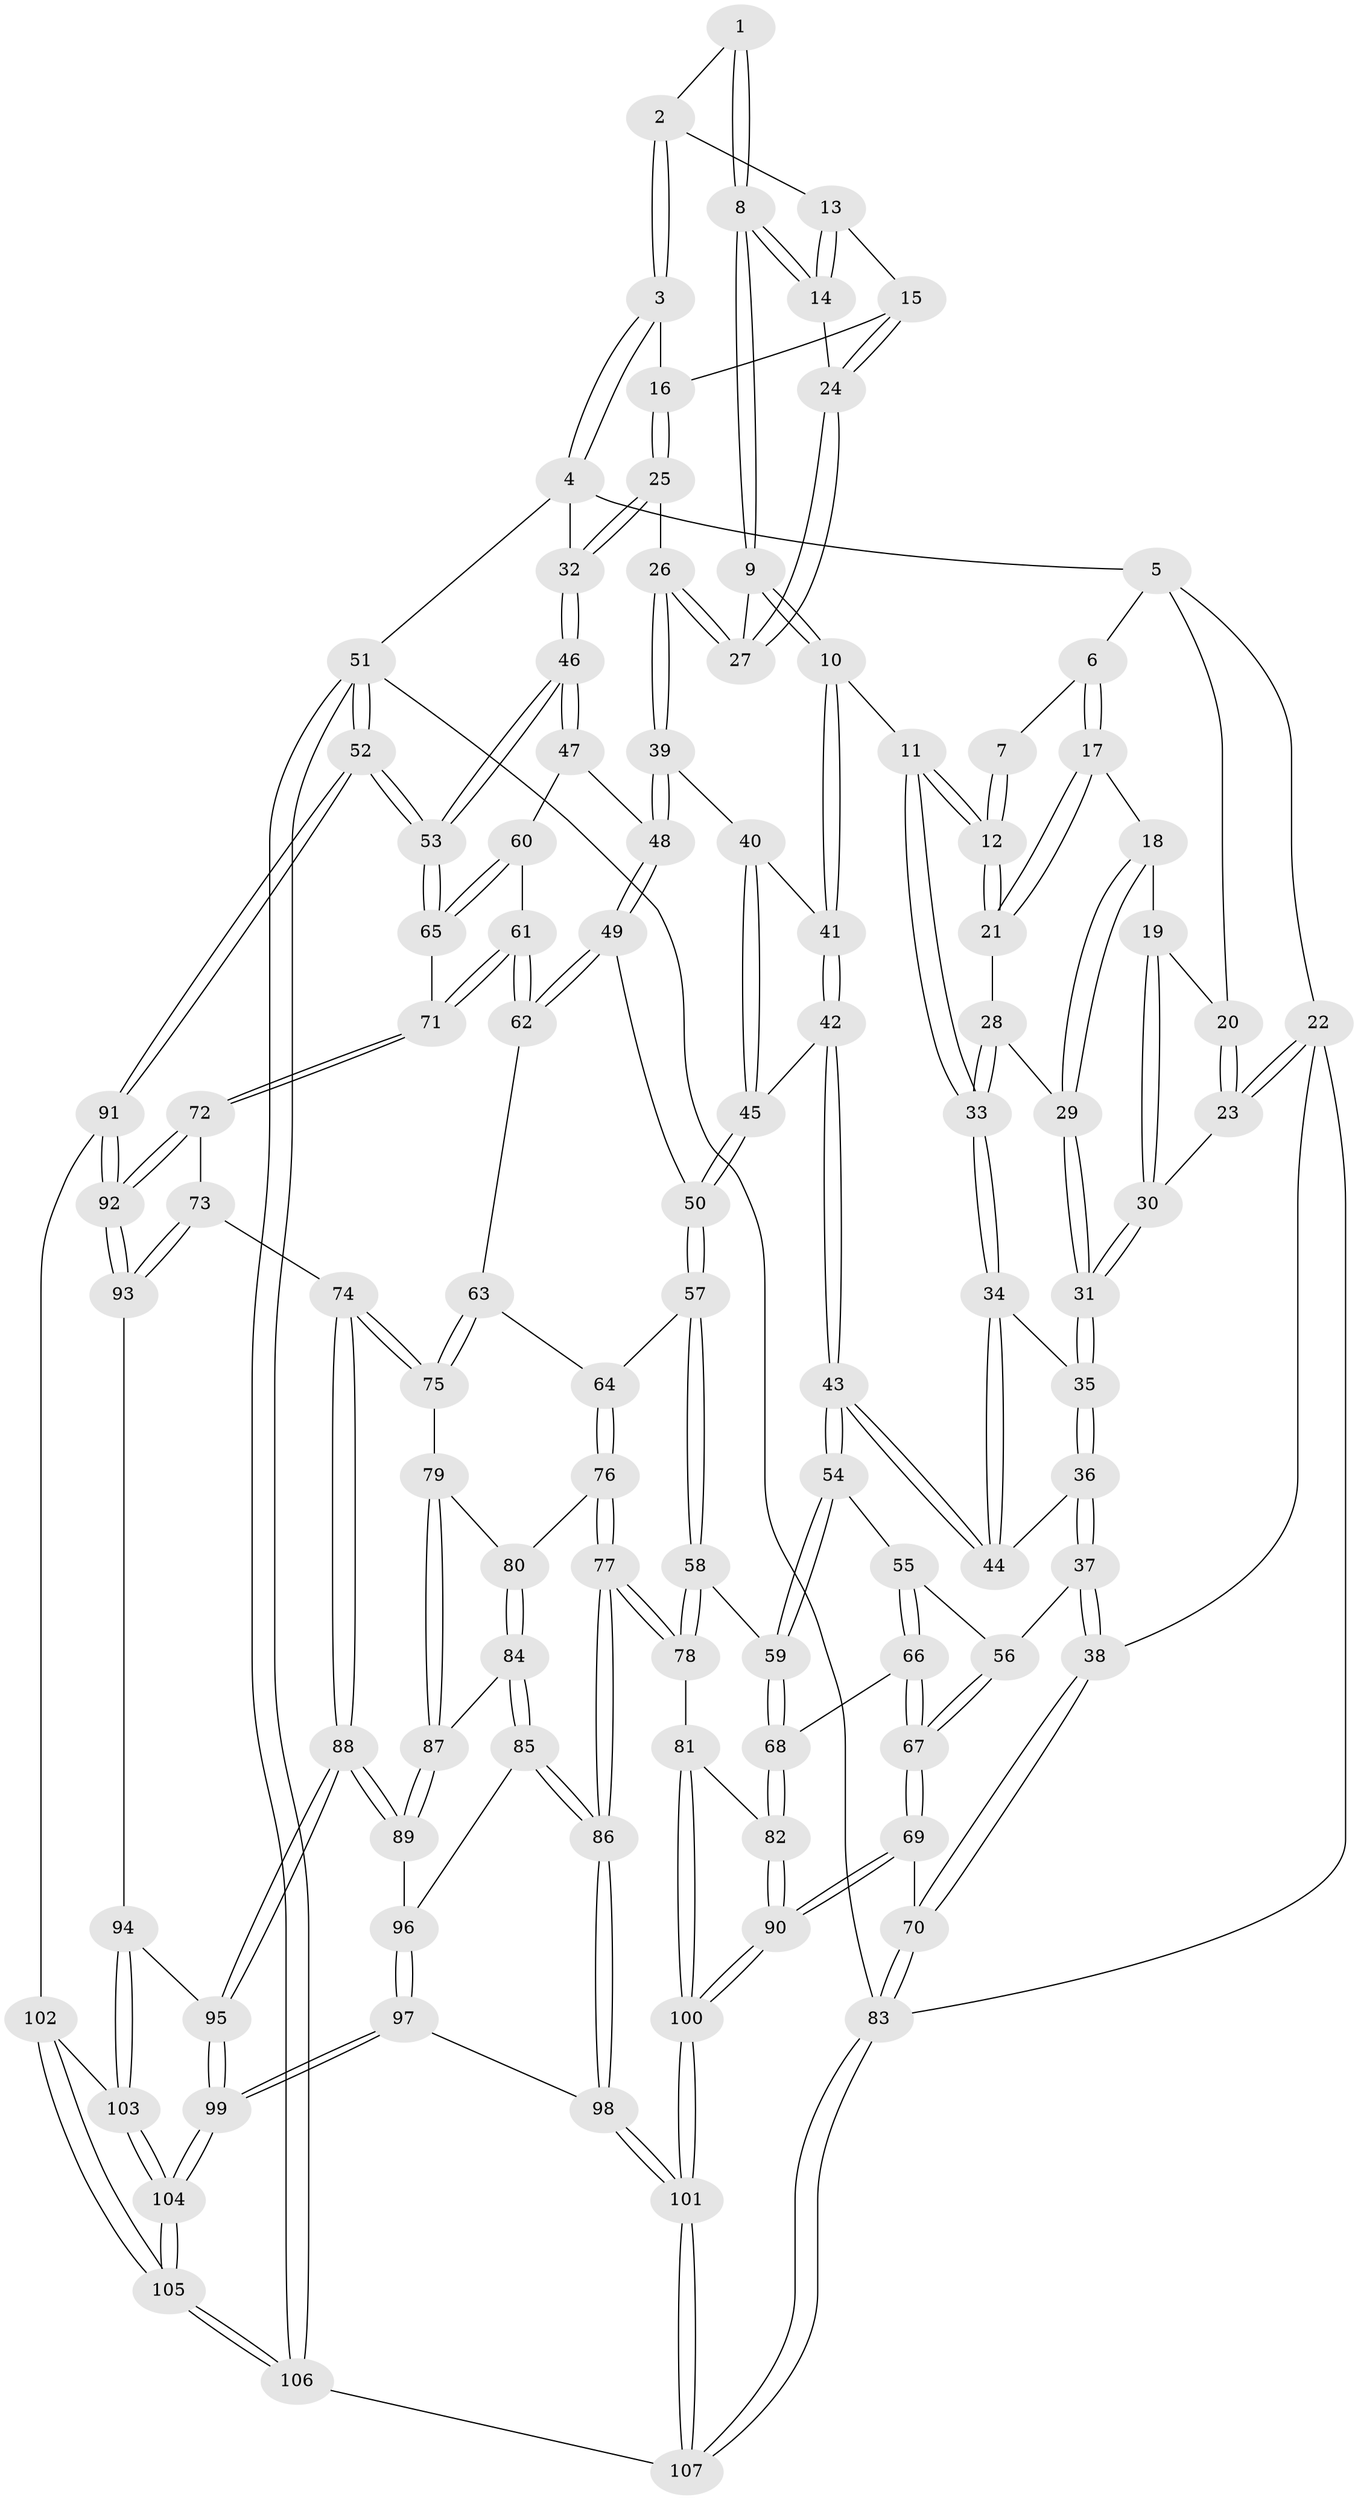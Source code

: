 // Generated by graph-tools (version 1.1) at 2025/27/03/09/25 03:27:16]
// undirected, 107 vertices, 264 edges
graph export_dot {
graph [start="1"]
  node [color=gray90,style=filled];
  1 [pos="+0.5815867058338476+0"];
  2 [pos="+0.5884327404496658+0"];
  3 [pos="+1+0"];
  4 [pos="+1+0"];
  5 [pos="+0.23304042240380743+0"];
  6 [pos="+0.2600261350569019+0"];
  7 [pos="+0.5803150323366346+0"];
  8 [pos="+0.6057425608950384+0.1633522140651625"];
  9 [pos="+0.5916037554285855+0.18468327009282093"];
  10 [pos="+0.5487778104544612+0.21709709704171326"];
  11 [pos="+0.5059308531993956+0.21170862160696513"];
  12 [pos="+0.47721629715532426+0.17528794653418808"];
  13 [pos="+0.6826516928503285+0.05952346007970866"];
  14 [pos="+0.6098390918588675+0.16115097442639986"];
  15 [pos="+0.7865341869057414+0.08668894927725057"];
  16 [pos="+0.7925458959019519+0.08257533483577402"];
  17 [pos="+0.34313318516351093+0.04367214012317478"];
  18 [pos="+0.2715101905933702+0.1448296593618744"];
  19 [pos="+0.16620567553796453+0.14051439248616485"];
  20 [pos="+0.1519717798879994+0.008157926815066366"];
  21 [pos="+0.4004875125822717+0.1200686881365437"];
  22 [pos="+0+0.20337801053366855"];
  23 [pos="+0.016802425194832493+0.13702073487852667"];
  24 [pos="+0.7582657253209302+0.12041599797073331"];
  25 [pos="+0.8652363017183091+0.3079380284156469"];
  26 [pos="+0.8345211048851378+0.3385045531333948"];
  27 [pos="+0.760959885404848+0.23970169906294878"];
  28 [pos="+0.30421419497905594+0.22677298526016218"];
  29 [pos="+0.26545895476135006+0.22221652185932644"];
  30 [pos="+0.14840588923649764+0.2084196243484976"];
  31 [pos="+0.16541791214190163+0.2826159099607685"];
  32 [pos="+1+0"];
  33 [pos="+0.40304109542502636+0.31928315641101546"];
  34 [pos="+0.38623106293105536+0.3626020096469137"];
  35 [pos="+0.15539953569274806+0.31573304073170083"];
  36 [pos="+0.06440943762116935+0.4144223114511405"];
  37 [pos="+0.030149173679822998+0.441573283316638"];
  38 [pos="+0+0.4638777698963324"];
  39 [pos="+0.8271481779924124+0.35847866097865"];
  40 [pos="+0.6562242591149164+0.3101956556233054"];
  41 [pos="+0.5524160252139015+0.22377902668439884"];
  42 [pos="+0.5694840541695338+0.4788381410822756"];
  43 [pos="+0.41663973575113855+0.4835133725139793"];
  44 [pos="+0.4022765572030446+0.45085151769374365"];
  45 [pos="+0.5935468755789584+0.4885539820829367"];
  46 [pos="+1+0.4840321007729549"];
  47 [pos="+0.8267199227448058+0.4509485886999447"];
  48 [pos="+0.8266503927611246+0.45091569309952784"];
  49 [pos="+0.7703128156921517+0.49671126316167336"];
  50 [pos="+0.5961352584870976+0.4901989301829768"];
  51 [pos="+1+1"];
  52 [pos="+1+1"];
  53 [pos="+1+0.7207010441629991"];
  54 [pos="+0.39173921323472394+0.5310162155587169"];
  55 [pos="+0.378568971572249+0.5360344177540479"];
  56 [pos="+0.1929884427607041+0.5567556470264488"];
  57 [pos="+0.583249110411587+0.6116560219593633"];
  58 [pos="+0.5118922535759897+0.672282457731553"];
  59 [pos="+0.4270792915622231+0.6311462894986731"];
  60 [pos="+0.930739106584857+0.5994732865798986"];
  61 [pos="+0.840747941902814+0.677849931577781"];
  62 [pos="+0.7628080688914172+0.6061970618935785"];
  63 [pos="+0.7488531006089596+0.6265143345978265"];
  64 [pos="+0.6450208198684607+0.6751845034441973"];
  65 [pos="+1+0.6754328339782562"];
  66 [pos="+0.26695630015325117+0.7142896834276315"];
  67 [pos="+0.22362794902942612+0.7271609209047579"];
  68 [pos="+0.3813456646174645+0.7251224869570637"];
  69 [pos="+0.17021387379266317+0.8100426585304746"];
  70 [pos="+0+0.7509450457193888"];
  71 [pos="+0.8724679110406743+0.7310530906346875"];
  72 [pos="+0.8706916025355596+0.7351417769215475"];
  73 [pos="+0.8585322208015862+0.7453085980663501"];
  74 [pos="+0.7923864183829903+0.7579453790689306"];
  75 [pos="+0.7448405662318229+0.731589813001632"];
  76 [pos="+0.6382168235568048+0.7022038125328465"];
  77 [pos="+0.5562042367633727+0.7915263416854292"];
  78 [pos="+0.547771009764087+0.787519760694723"];
  79 [pos="+0.7272216219934453+0.7453535759308637"];
  80 [pos="+0.7048778237032708+0.7486302305565733"];
  81 [pos="+0.4503502371413992+0.8056941063534719"];
  82 [pos="+0.3827254401493999+0.7281575191861667"];
  83 [pos="+0+1"];
  84 [pos="+0.6675743120384899+0.7952330042953006"];
  85 [pos="+0.6552976967054881+0.8044484212797801"];
  86 [pos="+0.5646254699253295+0.8030871709962921"];
  87 [pos="+0.7333360181119334+0.8022592129451558"];
  88 [pos="+0.7698932539445251+0.8425226998471153"];
  89 [pos="+0.7483148653155529+0.8313883951829104"];
  90 [pos="+0.2574073079309882+0.9387627551903087"];
  91 [pos="+1+0.9381536661857818"];
  92 [pos="+0.9584149512150628+0.8699301569048048"];
  93 [pos="+0.8345137496731609+0.8584339097329963"];
  94 [pos="+0.8125030044589721+0.8700733194380162"];
  95 [pos="+0.7885921677040183+0.8705498212274093"];
  96 [pos="+0.6922186383134753+0.839555535886477"];
  97 [pos="+0.6733626164537768+0.939449405501705"];
  98 [pos="+0.5771491935634898+0.8802512592306899"];
  99 [pos="+0.7066440743834529+0.9781123778543133"];
  100 [pos="+0.3024144013984072+1"];
  101 [pos="+0.3271268160913785+1"];
  102 [pos="+0.8880616278624617+0.9537827700361605"];
  103 [pos="+0.8514202511742913+0.9425029195098518"];
  104 [pos="+0.7173052676516967+1"];
  105 [pos="+0.7110735180867391+1"];
  106 [pos="+0.7082420113376431+1"];
  107 [pos="+0.3257871765919428+1"];
  1 -- 2;
  1 -- 8;
  1 -- 8;
  2 -- 3;
  2 -- 3;
  2 -- 13;
  3 -- 4;
  3 -- 4;
  3 -- 16;
  4 -- 5;
  4 -- 32;
  4 -- 51;
  5 -- 6;
  5 -- 20;
  5 -- 22;
  6 -- 7;
  6 -- 17;
  6 -- 17;
  7 -- 12;
  7 -- 12;
  8 -- 9;
  8 -- 9;
  8 -- 14;
  8 -- 14;
  9 -- 10;
  9 -- 10;
  9 -- 27;
  10 -- 11;
  10 -- 41;
  10 -- 41;
  11 -- 12;
  11 -- 12;
  11 -- 33;
  11 -- 33;
  12 -- 21;
  12 -- 21;
  13 -- 14;
  13 -- 14;
  13 -- 15;
  14 -- 24;
  15 -- 16;
  15 -- 24;
  15 -- 24;
  16 -- 25;
  16 -- 25;
  17 -- 18;
  17 -- 21;
  17 -- 21;
  18 -- 19;
  18 -- 29;
  18 -- 29;
  19 -- 20;
  19 -- 30;
  19 -- 30;
  20 -- 23;
  20 -- 23;
  21 -- 28;
  22 -- 23;
  22 -- 23;
  22 -- 38;
  22 -- 83;
  23 -- 30;
  24 -- 27;
  24 -- 27;
  25 -- 26;
  25 -- 32;
  25 -- 32;
  26 -- 27;
  26 -- 27;
  26 -- 39;
  26 -- 39;
  28 -- 29;
  28 -- 33;
  28 -- 33;
  29 -- 31;
  29 -- 31;
  30 -- 31;
  30 -- 31;
  31 -- 35;
  31 -- 35;
  32 -- 46;
  32 -- 46;
  33 -- 34;
  33 -- 34;
  34 -- 35;
  34 -- 44;
  34 -- 44;
  35 -- 36;
  35 -- 36;
  36 -- 37;
  36 -- 37;
  36 -- 44;
  37 -- 38;
  37 -- 38;
  37 -- 56;
  38 -- 70;
  38 -- 70;
  39 -- 40;
  39 -- 48;
  39 -- 48;
  40 -- 41;
  40 -- 45;
  40 -- 45;
  41 -- 42;
  41 -- 42;
  42 -- 43;
  42 -- 43;
  42 -- 45;
  43 -- 44;
  43 -- 44;
  43 -- 54;
  43 -- 54;
  45 -- 50;
  45 -- 50;
  46 -- 47;
  46 -- 47;
  46 -- 53;
  46 -- 53;
  47 -- 48;
  47 -- 60;
  48 -- 49;
  48 -- 49;
  49 -- 50;
  49 -- 62;
  49 -- 62;
  50 -- 57;
  50 -- 57;
  51 -- 52;
  51 -- 52;
  51 -- 106;
  51 -- 106;
  51 -- 83;
  52 -- 53;
  52 -- 53;
  52 -- 91;
  52 -- 91;
  53 -- 65;
  53 -- 65;
  54 -- 55;
  54 -- 59;
  54 -- 59;
  55 -- 56;
  55 -- 66;
  55 -- 66;
  56 -- 67;
  56 -- 67;
  57 -- 58;
  57 -- 58;
  57 -- 64;
  58 -- 59;
  58 -- 78;
  58 -- 78;
  59 -- 68;
  59 -- 68;
  60 -- 61;
  60 -- 65;
  60 -- 65;
  61 -- 62;
  61 -- 62;
  61 -- 71;
  61 -- 71;
  62 -- 63;
  63 -- 64;
  63 -- 75;
  63 -- 75;
  64 -- 76;
  64 -- 76;
  65 -- 71;
  66 -- 67;
  66 -- 67;
  66 -- 68;
  67 -- 69;
  67 -- 69;
  68 -- 82;
  68 -- 82;
  69 -- 70;
  69 -- 90;
  69 -- 90;
  70 -- 83;
  70 -- 83;
  71 -- 72;
  71 -- 72;
  72 -- 73;
  72 -- 92;
  72 -- 92;
  73 -- 74;
  73 -- 93;
  73 -- 93;
  74 -- 75;
  74 -- 75;
  74 -- 88;
  74 -- 88;
  75 -- 79;
  76 -- 77;
  76 -- 77;
  76 -- 80;
  77 -- 78;
  77 -- 78;
  77 -- 86;
  77 -- 86;
  78 -- 81;
  79 -- 80;
  79 -- 87;
  79 -- 87;
  80 -- 84;
  80 -- 84;
  81 -- 82;
  81 -- 100;
  81 -- 100;
  82 -- 90;
  82 -- 90;
  83 -- 107;
  83 -- 107;
  84 -- 85;
  84 -- 85;
  84 -- 87;
  85 -- 86;
  85 -- 86;
  85 -- 96;
  86 -- 98;
  86 -- 98;
  87 -- 89;
  87 -- 89;
  88 -- 89;
  88 -- 89;
  88 -- 95;
  88 -- 95;
  89 -- 96;
  90 -- 100;
  90 -- 100;
  91 -- 92;
  91 -- 92;
  91 -- 102;
  92 -- 93;
  92 -- 93;
  93 -- 94;
  94 -- 95;
  94 -- 103;
  94 -- 103;
  95 -- 99;
  95 -- 99;
  96 -- 97;
  96 -- 97;
  97 -- 98;
  97 -- 99;
  97 -- 99;
  98 -- 101;
  98 -- 101;
  99 -- 104;
  99 -- 104;
  100 -- 101;
  100 -- 101;
  101 -- 107;
  101 -- 107;
  102 -- 103;
  102 -- 105;
  102 -- 105;
  103 -- 104;
  103 -- 104;
  104 -- 105;
  104 -- 105;
  105 -- 106;
  105 -- 106;
  106 -- 107;
}

